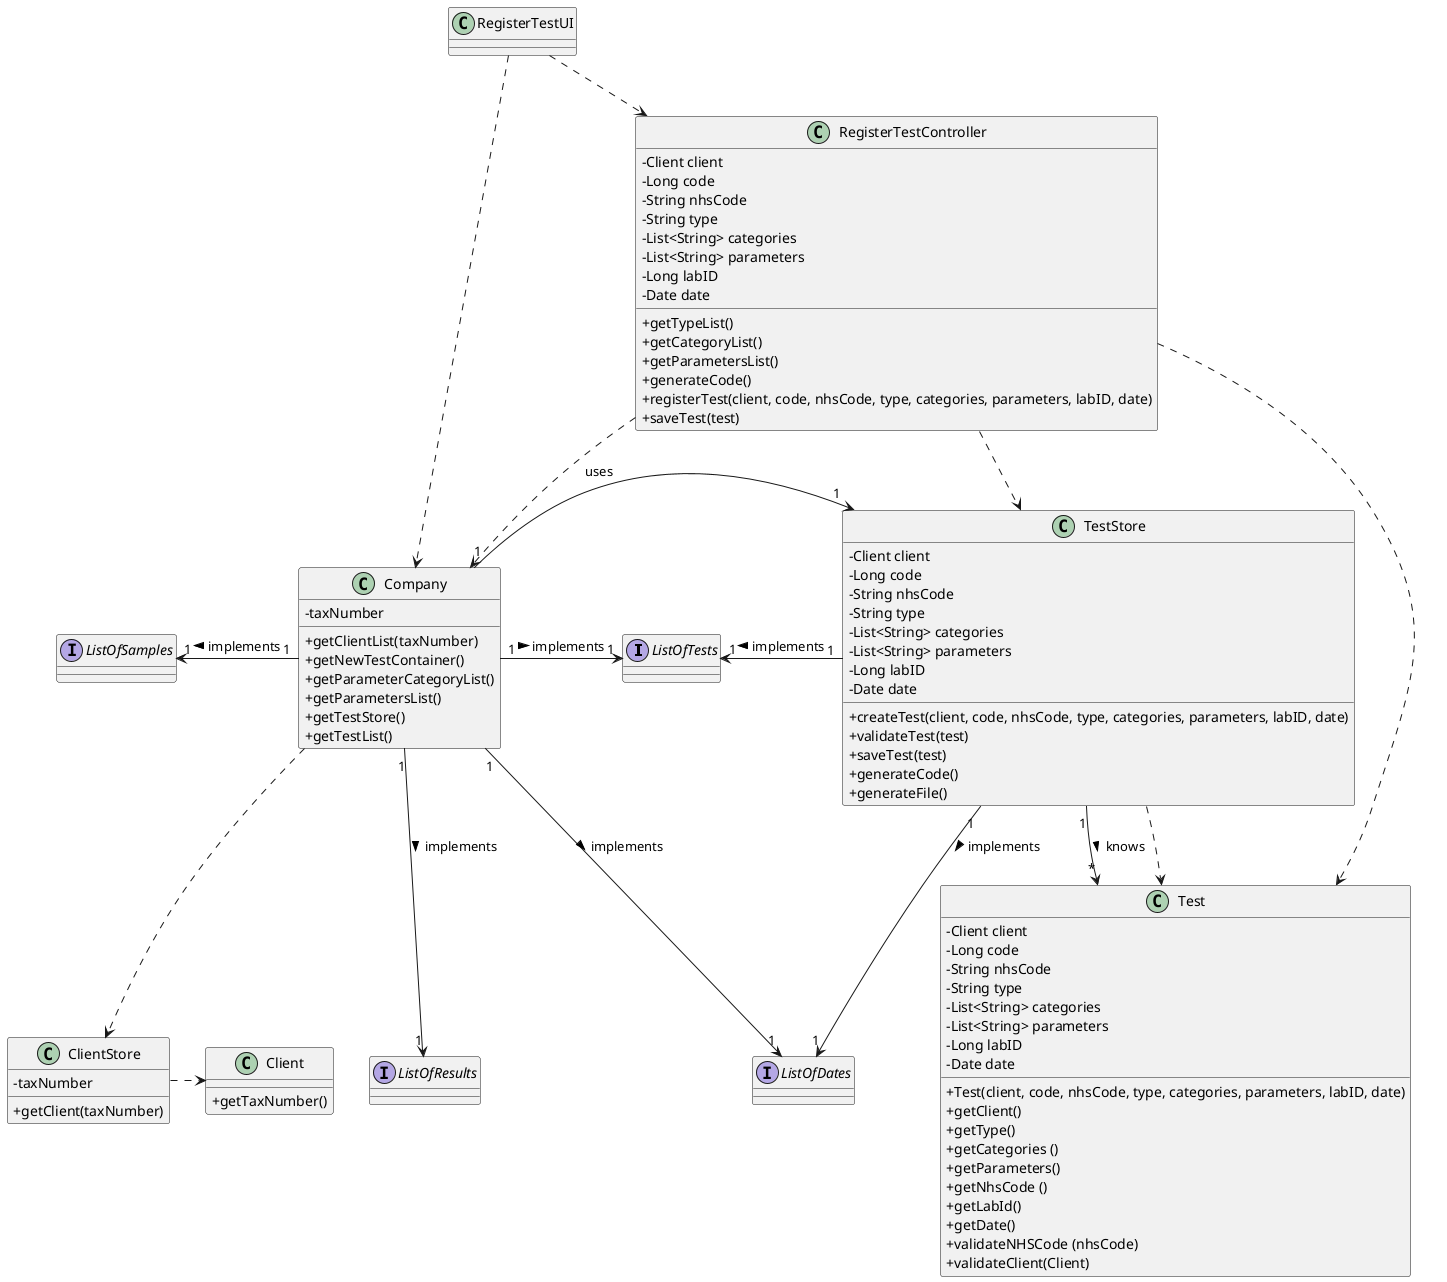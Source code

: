 @startuml
skinparam classAttributeIconSize 0

interface ListOfTests
interface ListOfDates
interface ListOfSamples
interface ListOfResults

class RegisterTestController {
  -Client client
  -Long code
  -String nhsCode
  -String type
  -List<String> categories
  -List<String> parameters
  -Long labID
  -Date date


  +getTypeList()
  +getCategoryList()
  +getParametersList()
  +generateCode()
  +registerTest(client, code, nhsCode, type, categories, parameters, labID, date)
  +saveTest(test)
}

class RegisterTestUI {

}

class TestStore {
  -Client client
  -Long code
  -String nhsCode
  -String type
  -List<String> categories
  -List<String> parameters
  -Long labID
  -Date date


  +createTest(client, code, nhsCode, type, categories, parameters, labID, date)
  +validateTest(test)
  +saveTest(test)
  +generateCode()
  +generateFile()
}

class Test {
  -Client client
  -Long code
  -String nhsCode
  -String type
  -List<String> categories
  -List<String> parameters
  -Long labID
  -Date date

  +Test(client, code, nhsCode, type, categories, parameters, labID, date)
  +getClient()
  +getType()
  +getCategories ()
  +getParameters()
  +getNhsCode ()
  +getLabId()
  +getDate()
  +validateNHSCode (nhsCode)
  +validateClient(Client)
}

class Company {
  -taxNumber
  +getClientList(taxNumber)
  +getNewTestContainer()
  +getParameterCategoryList()
  +getParametersList()
  +getTestStore()
  +getTestList()
}

class Client {
    +getTaxNumber()
}

class ClientStore {
    -taxNumber
    +getClient(taxNumber)
}

RegisterTestUI ..> RegisterTestController
RegisterTestUI ..> Company
RegisterTestController ..> Company
RegisterTestController ..> TestStore
RegisterTestController .right.> Test
Company "1" -> "1" TestStore : uses
TestStore ..> Test
TestStore "1" -left-> "1" ListOfTests : implements >
TestStore "1" -down-> "1" ListOfDates : implements >
TestStore "1" -up-> "*" Test : knows >
Company ..> ClientStore
ClientStore .right.> Client
Company "1" -right-> "1" ListOfDates : implements >
Company "1" -down-> "1" ListOfResults : implements >
Company "1" -left-> "1" ListOfSamples : implements >
Company "1" -right-> "1" ListOfTests : implements >



@enduml